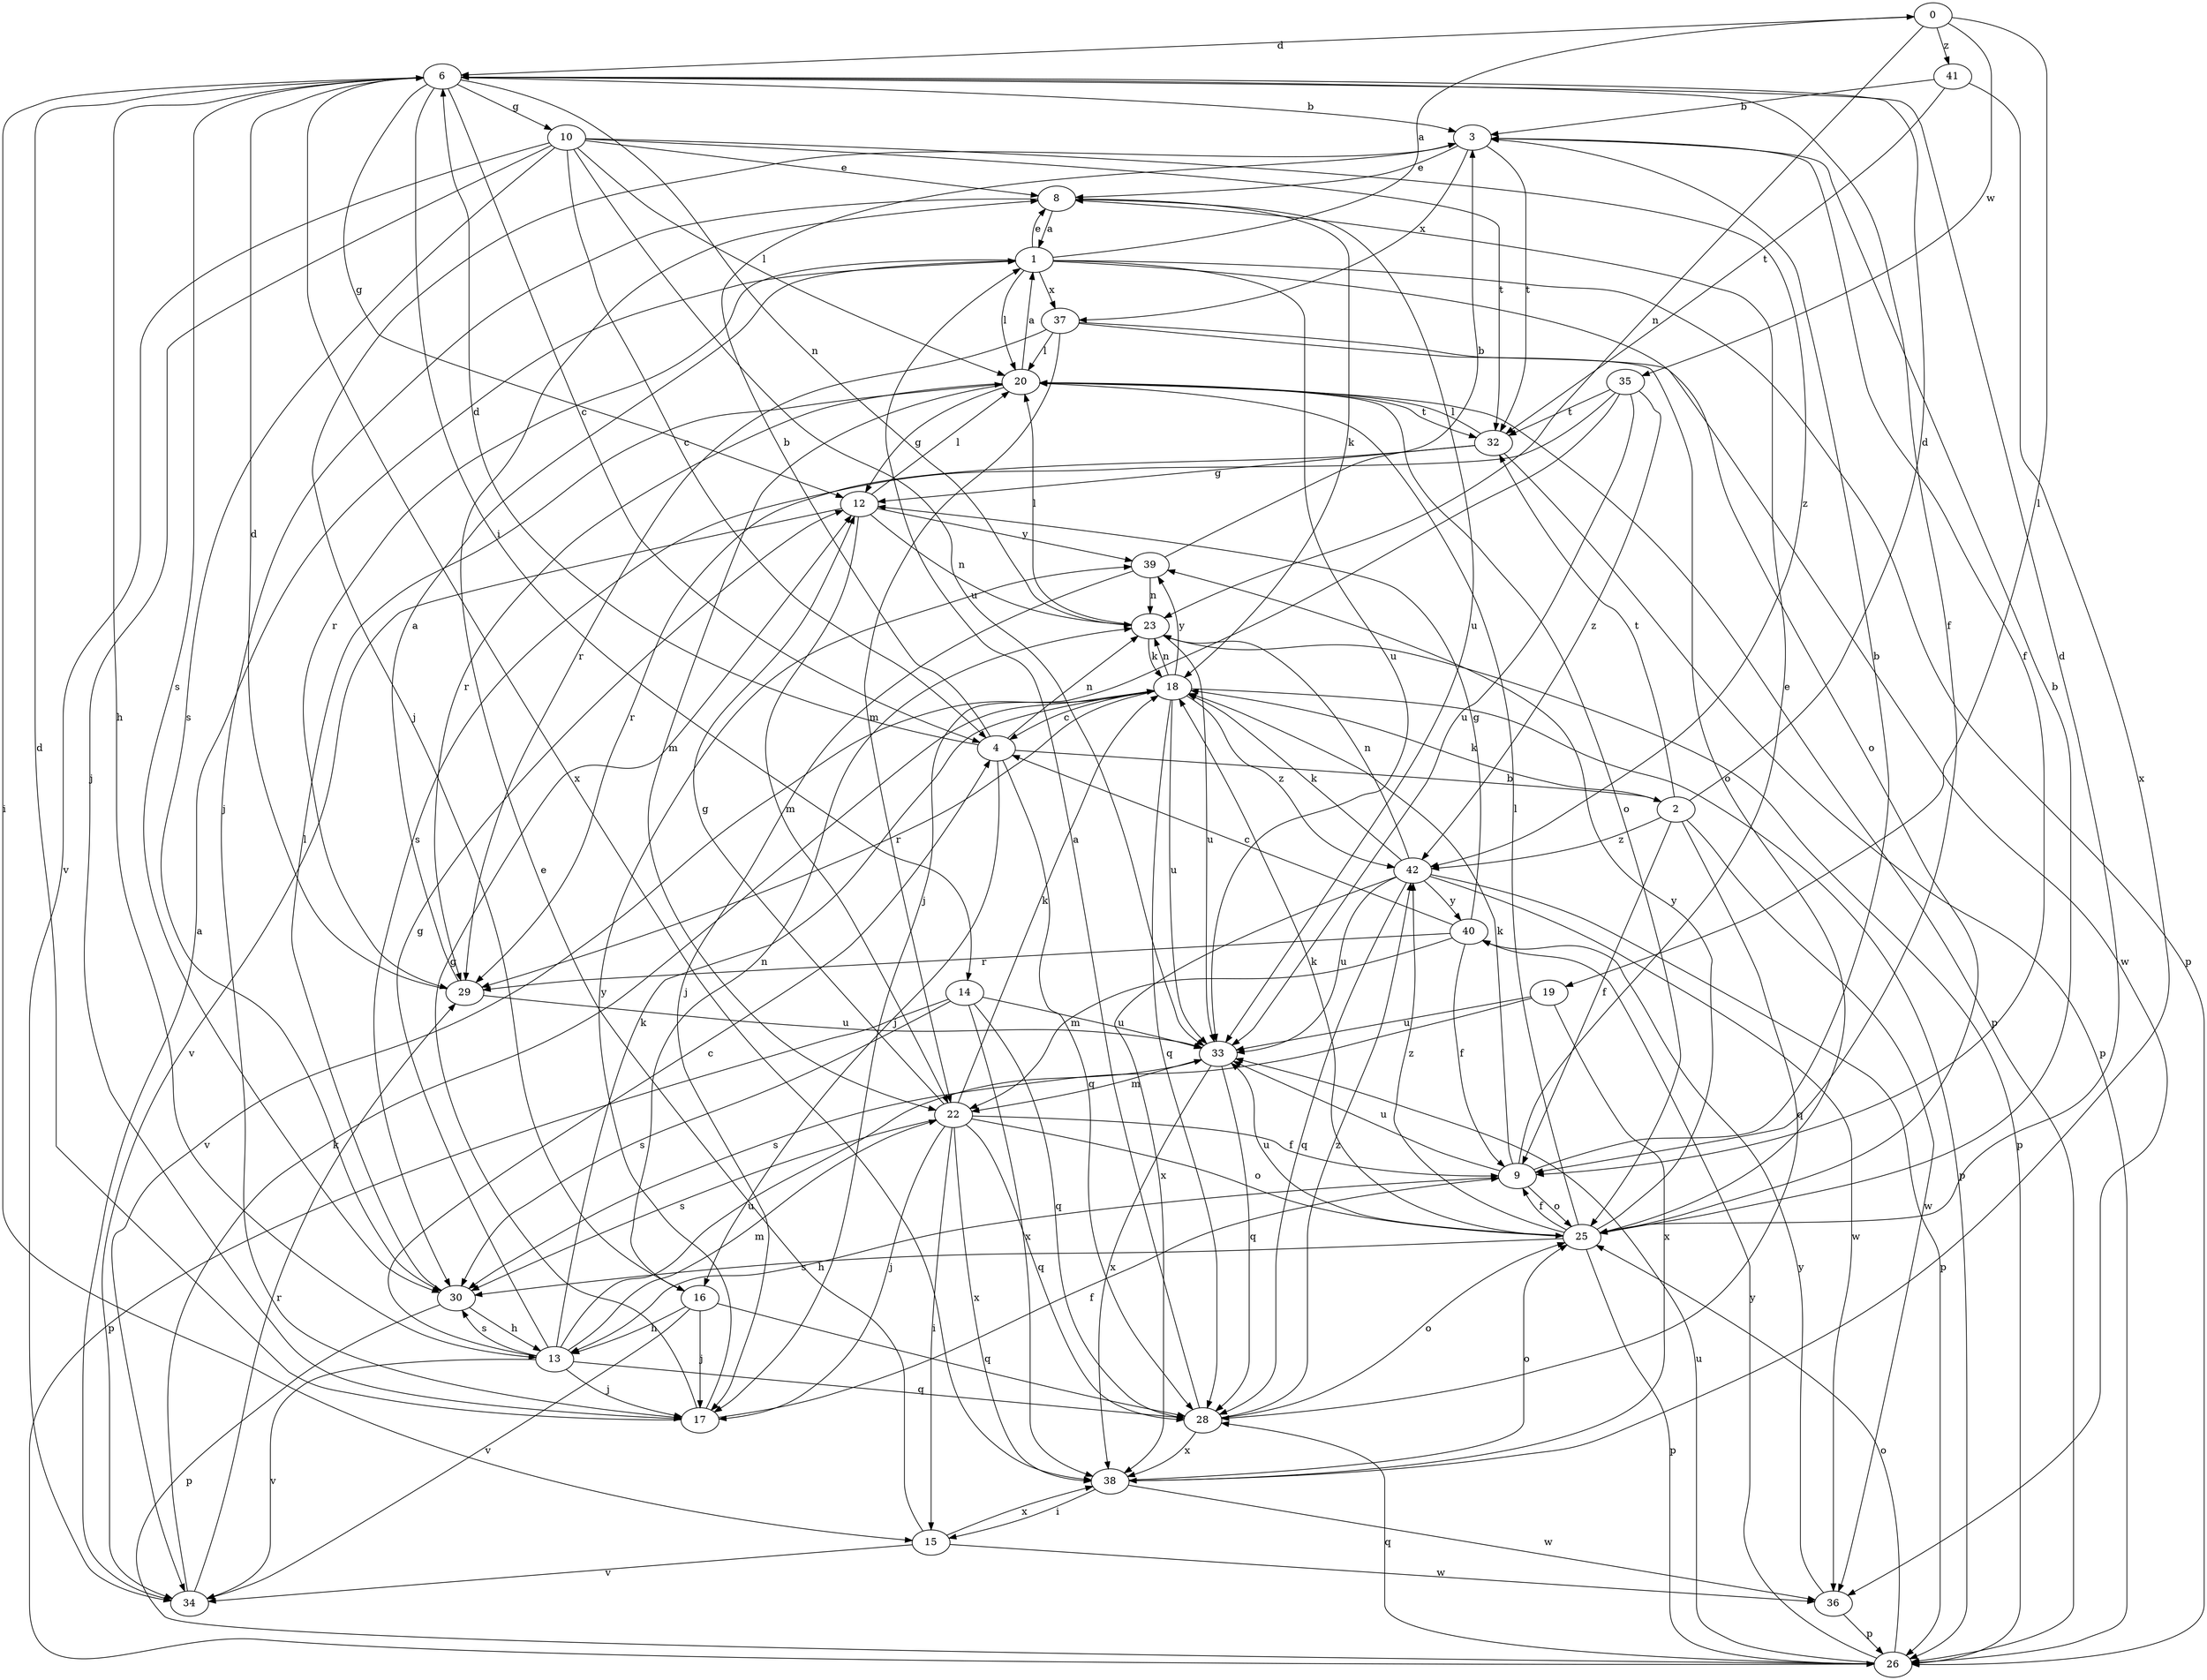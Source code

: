 strict digraph  {
0;
1;
2;
3;
4;
6;
8;
9;
10;
12;
13;
14;
15;
16;
17;
18;
19;
20;
22;
23;
25;
26;
28;
29;
30;
32;
33;
34;
35;
36;
37;
38;
39;
40;
41;
42;
0 -> 6  [label=d];
0 -> 19  [label=l];
0 -> 23  [label=n];
0 -> 35  [label=w];
0 -> 41  [label=z];
1 -> 0  [label=a];
1 -> 8  [label=e];
1 -> 20  [label=l];
1 -> 25  [label=o];
1 -> 26  [label=p];
1 -> 29  [label=r];
1 -> 33  [label=u];
1 -> 37  [label=x];
2 -> 6  [label=d];
2 -> 9  [label=f];
2 -> 18  [label=k];
2 -> 28  [label=q];
2 -> 32  [label=t];
2 -> 36  [label=w];
2 -> 42  [label=z];
3 -> 8  [label=e];
3 -> 9  [label=f];
3 -> 16  [label=j];
3 -> 32  [label=t];
3 -> 37  [label=x];
4 -> 2  [label=b];
4 -> 3  [label=b];
4 -> 6  [label=d];
4 -> 16  [label=j];
4 -> 23  [label=n];
4 -> 28  [label=q];
6 -> 3  [label=b];
6 -> 4  [label=c];
6 -> 9  [label=f];
6 -> 10  [label=g];
6 -> 12  [label=g];
6 -> 13  [label=h];
6 -> 14  [label=i];
6 -> 15  [label=i];
6 -> 23  [label=n];
6 -> 30  [label=s];
6 -> 38  [label=x];
8 -> 1  [label=a];
8 -> 17  [label=j];
8 -> 18  [label=k];
8 -> 33  [label=u];
9 -> 3  [label=b];
9 -> 8  [label=e];
9 -> 13  [label=h];
9 -> 18  [label=k];
9 -> 25  [label=o];
9 -> 33  [label=u];
10 -> 4  [label=c];
10 -> 8  [label=e];
10 -> 17  [label=j];
10 -> 20  [label=l];
10 -> 30  [label=s];
10 -> 32  [label=t];
10 -> 33  [label=u];
10 -> 34  [label=v];
10 -> 42  [label=z];
12 -> 20  [label=l];
12 -> 22  [label=m];
12 -> 23  [label=n];
12 -> 34  [label=v];
12 -> 39  [label=y];
13 -> 4  [label=c];
13 -> 12  [label=g];
13 -> 17  [label=j];
13 -> 18  [label=k];
13 -> 22  [label=m];
13 -> 28  [label=q];
13 -> 30  [label=s];
13 -> 33  [label=u];
13 -> 34  [label=v];
14 -> 26  [label=p];
14 -> 28  [label=q];
14 -> 30  [label=s];
14 -> 33  [label=u];
14 -> 38  [label=x];
15 -> 8  [label=e];
15 -> 34  [label=v];
15 -> 36  [label=w];
15 -> 38  [label=x];
16 -> 13  [label=h];
16 -> 17  [label=j];
16 -> 23  [label=n];
16 -> 28  [label=q];
16 -> 34  [label=v];
17 -> 6  [label=d];
17 -> 9  [label=f];
17 -> 12  [label=g];
17 -> 39  [label=y];
18 -> 4  [label=c];
18 -> 23  [label=n];
18 -> 26  [label=p];
18 -> 28  [label=q];
18 -> 29  [label=r];
18 -> 33  [label=u];
18 -> 34  [label=v];
18 -> 39  [label=y];
18 -> 42  [label=z];
19 -> 30  [label=s];
19 -> 33  [label=u];
19 -> 38  [label=x];
20 -> 1  [label=a];
20 -> 12  [label=g];
20 -> 22  [label=m];
20 -> 25  [label=o];
20 -> 26  [label=p];
20 -> 29  [label=r];
20 -> 32  [label=t];
22 -> 9  [label=f];
22 -> 12  [label=g];
22 -> 15  [label=i];
22 -> 17  [label=j];
22 -> 18  [label=k];
22 -> 25  [label=o];
22 -> 28  [label=q];
22 -> 30  [label=s];
22 -> 38  [label=x];
23 -> 18  [label=k];
23 -> 20  [label=l];
23 -> 26  [label=p];
23 -> 33  [label=u];
25 -> 3  [label=b];
25 -> 6  [label=d];
25 -> 9  [label=f];
25 -> 18  [label=k];
25 -> 20  [label=l];
25 -> 26  [label=p];
25 -> 30  [label=s];
25 -> 33  [label=u];
25 -> 39  [label=y];
25 -> 42  [label=z];
26 -> 25  [label=o];
26 -> 28  [label=q];
26 -> 33  [label=u];
26 -> 40  [label=y];
28 -> 1  [label=a];
28 -> 25  [label=o];
28 -> 38  [label=x];
28 -> 42  [label=z];
29 -> 1  [label=a];
29 -> 6  [label=d];
29 -> 33  [label=u];
30 -> 13  [label=h];
30 -> 20  [label=l];
30 -> 26  [label=p];
32 -> 12  [label=g];
32 -> 20  [label=l];
32 -> 26  [label=p];
32 -> 29  [label=r];
33 -> 22  [label=m];
33 -> 28  [label=q];
33 -> 38  [label=x];
34 -> 1  [label=a];
34 -> 18  [label=k];
34 -> 29  [label=r];
35 -> 17  [label=j];
35 -> 30  [label=s];
35 -> 32  [label=t];
35 -> 33  [label=u];
35 -> 42  [label=z];
36 -> 26  [label=p];
36 -> 40  [label=y];
37 -> 20  [label=l];
37 -> 22  [label=m];
37 -> 25  [label=o];
37 -> 29  [label=r];
37 -> 36  [label=w];
38 -> 15  [label=i];
38 -> 25  [label=o];
38 -> 36  [label=w];
39 -> 3  [label=b];
39 -> 17  [label=j];
39 -> 23  [label=n];
40 -> 4  [label=c];
40 -> 9  [label=f];
40 -> 12  [label=g];
40 -> 22  [label=m];
40 -> 29  [label=r];
41 -> 3  [label=b];
41 -> 32  [label=t];
41 -> 38  [label=x];
42 -> 18  [label=k];
42 -> 23  [label=n];
42 -> 26  [label=p];
42 -> 28  [label=q];
42 -> 33  [label=u];
42 -> 36  [label=w];
42 -> 38  [label=x];
42 -> 40  [label=y];
}
